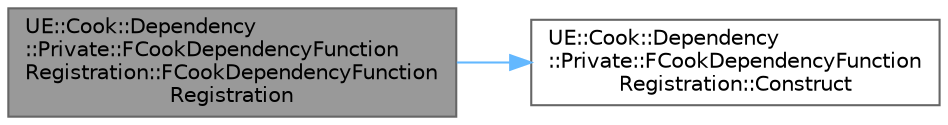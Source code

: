digraph "UE::Cook::Dependency::Private::FCookDependencyFunctionRegistration::FCookDependencyFunctionRegistration"
{
 // INTERACTIVE_SVG=YES
 // LATEX_PDF_SIZE
  bgcolor="transparent";
  edge [fontname=Helvetica,fontsize=10,labelfontname=Helvetica,labelfontsize=10];
  node [fontname=Helvetica,fontsize=10,shape=box,height=0.2,width=0.4];
  rankdir="LR";
  Node1 [id="Node000001",label="UE::Cook::Dependency\l::Private::FCookDependencyFunction\lRegistration::FCookDependencyFunction\lRegistration",height=0.2,width=0.4,color="gray40", fillcolor="grey60", style="filled", fontcolor="black",tooltip=" "];
  Node1 -> Node2 [id="edge1_Node000001_Node000002",color="steelblue1",style="solid",tooltip=" "];
  Node2 [id="Node000002",label="UE::Cook::Dependency\l::Private::FCookDependencyFunction\lRegistration::Construct",height=0.2,width=0.4,color="grey40", fillcolor="white", style="filled",URL="$d5/d09/structUE_1_1Cook_1_1Dependency_1_1Private_1_1FCookDependencyFunctionRegistration.html#a894a799dbd22eda0802672ca2111edff",tooltip=" "];
}
